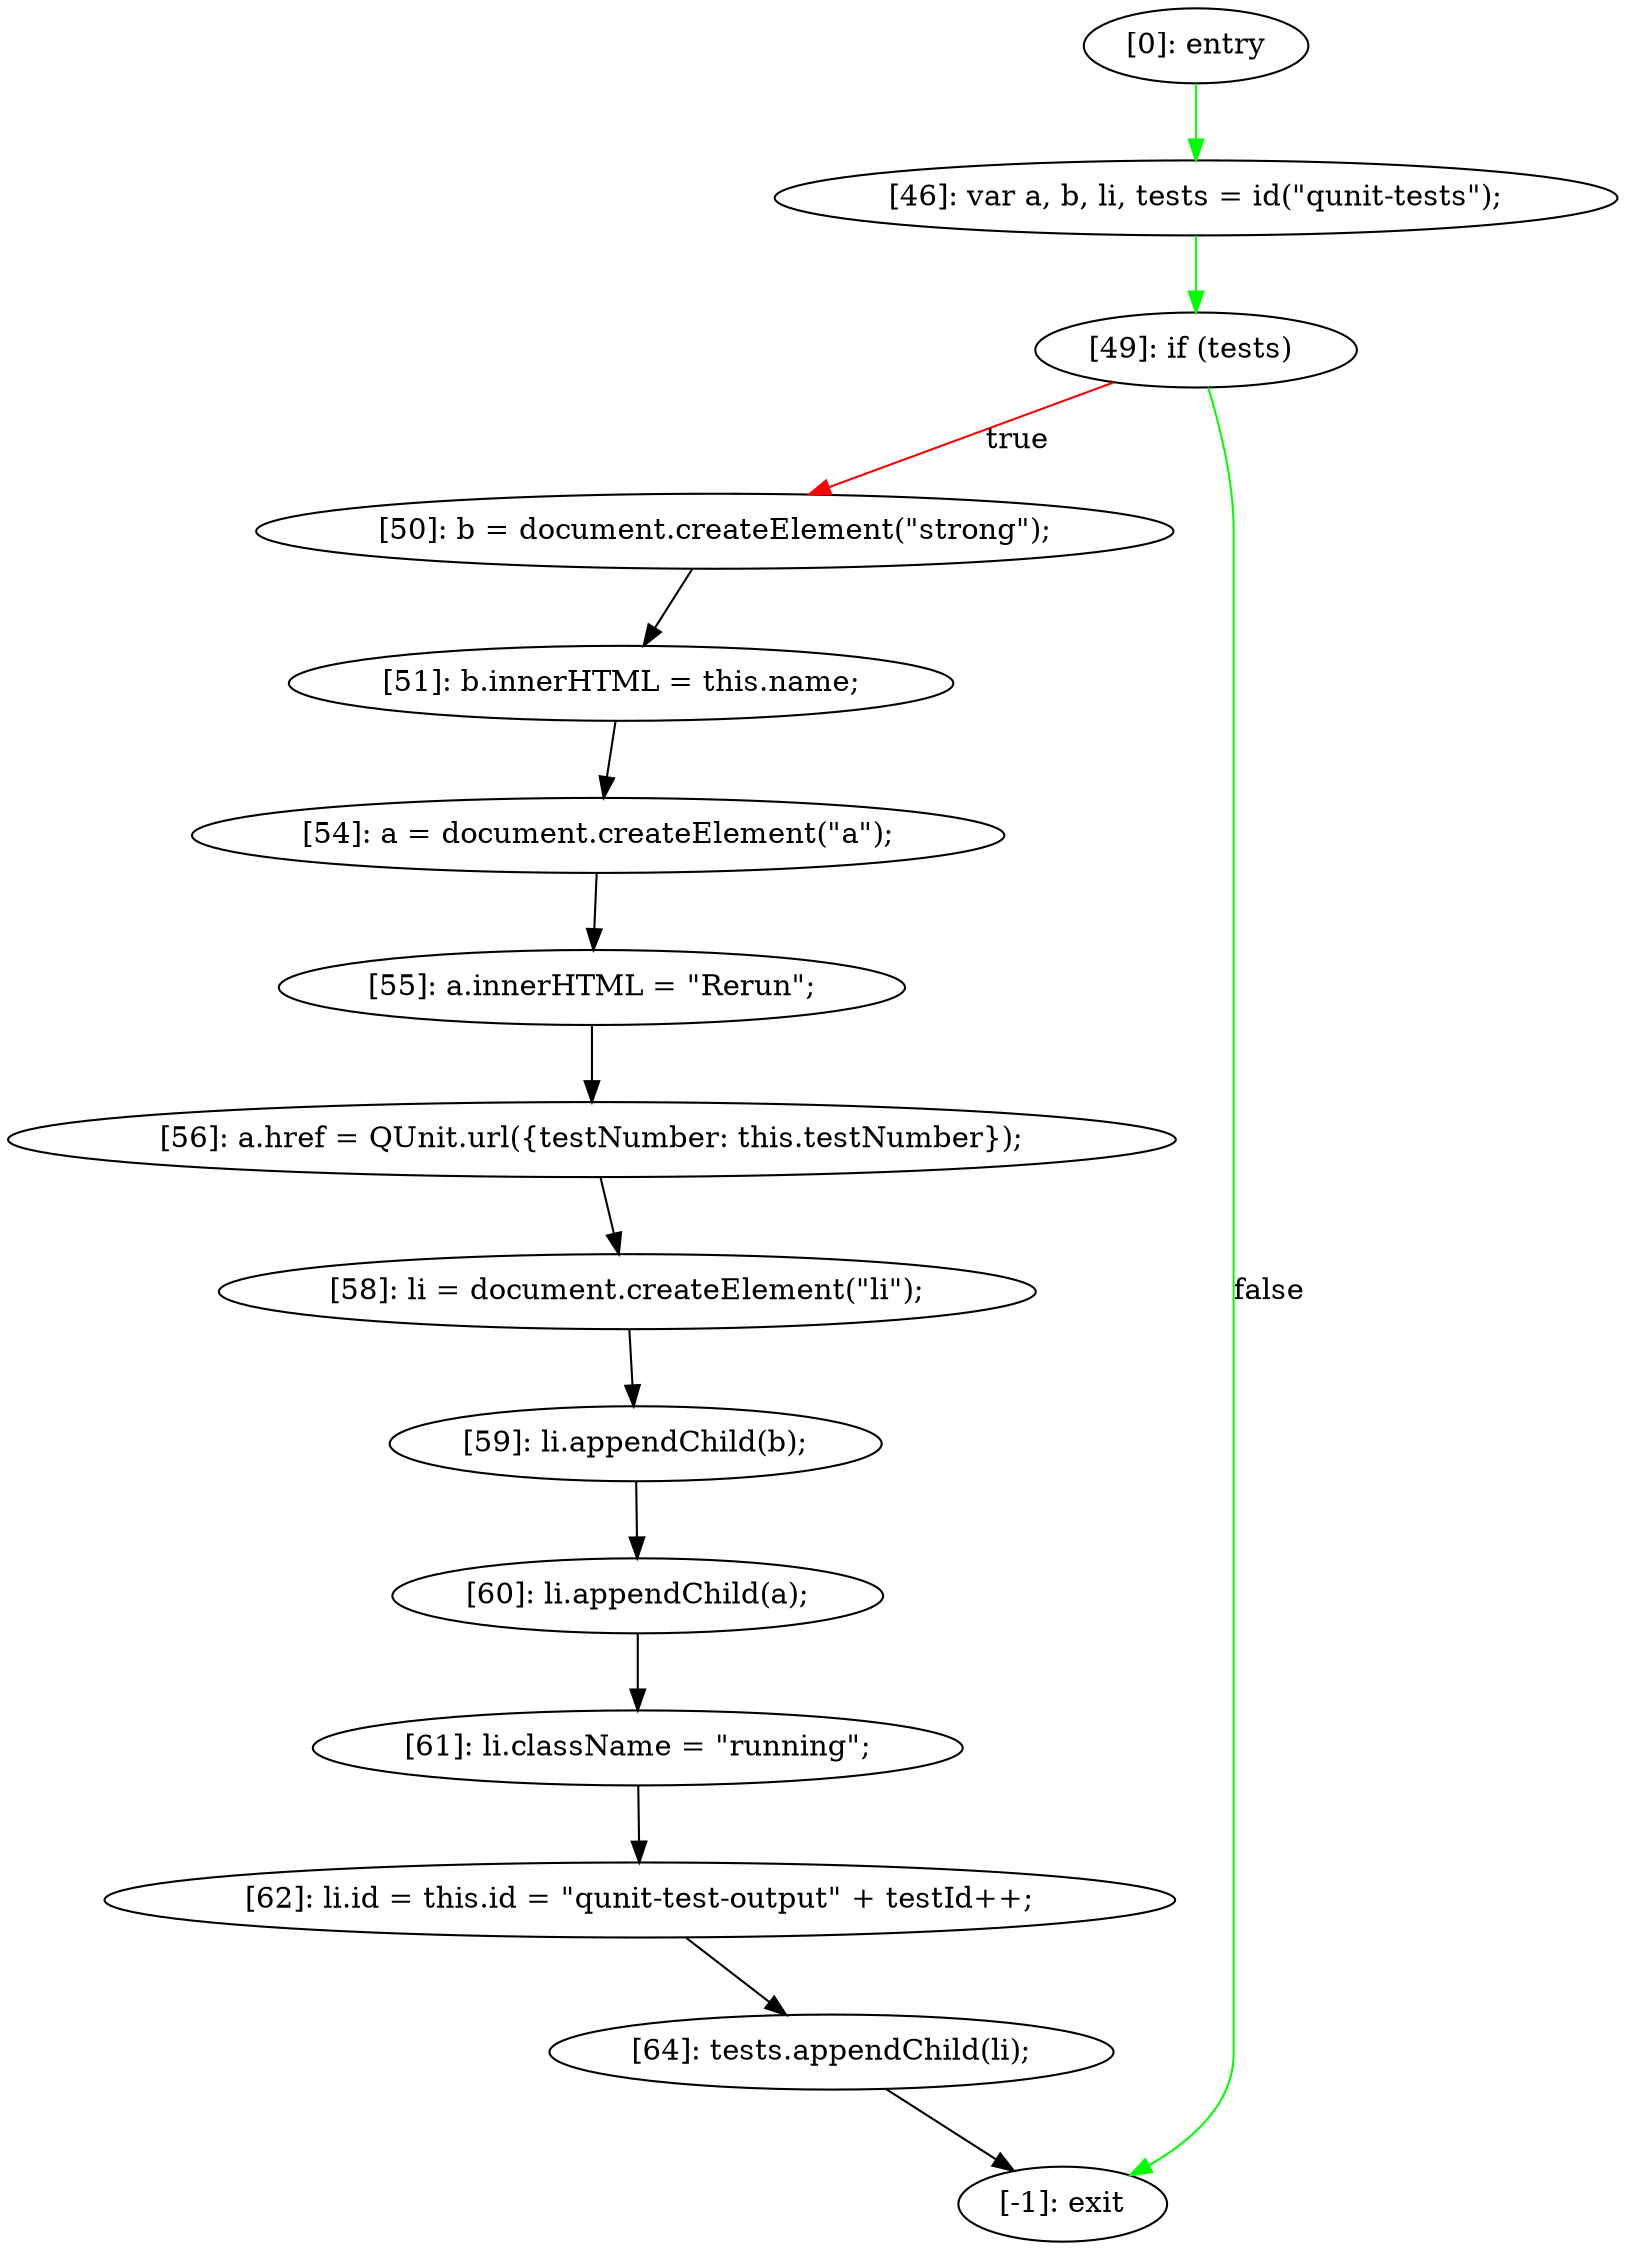 digraph {
"0" [label="[59]: li.appendChild(b);\n"] 
"1" [label="[60]: li.appendChild(a);\n"] 
"2" [label="[61]: li.className = \"running\";\n"] 
"3" [label="[46]: var a, b, li, tests = id(\"qunit-tests\");\n"] 
"4" [label="[56]: a.href = QUnit.url({testNumber: this.testNumber});\n"] 
"5" [label="[58]: li = document.createElement(\"li\");\n"] 
"6" [label="[49]: if (tests) "] 
"7" [label="[51]: b.innerHTML = this.name;\n"] 
"8" [label="[50]: b = document.createElement(\"strong\");\n"] 
"9" [label="[62]: li.id = this.id = \"qunit-test-output\" + testId++;\n"] 
"10" [label="[64]: tests.appendChild(li);\n"] 
"11" [label="[-1]: exit"] 
"12" [label="[0]: entry"] 
"13" [label="[54]: a = document.createElement(\"a\");\n"] 
"14" [label="[55]: a.innerHTML = \"Rerun\";\n"] 
"0" -> "1" [label=""] 
"1" -> "2" [label=""] 
"2" -> "9" [label=""] 
"3" -> "6" [label="" color="green"] 
"4" -> "5" [label=""] 
"5" -> "0" [label=""] 
"6" -> "8" [label="true" color="red"] 
"6" -> "11" [label="false" color="green"] 
"7" -> "13" [label=""] 
"8" -> "7" [label=""] 
"9" -> "10" [label=""] 
"10" -> "11" [label=""] 
"12" -> "3" [label="" color="green"] 
"13" -> "14" [label=""] 
"14" -> "4" [label=""] 
}

